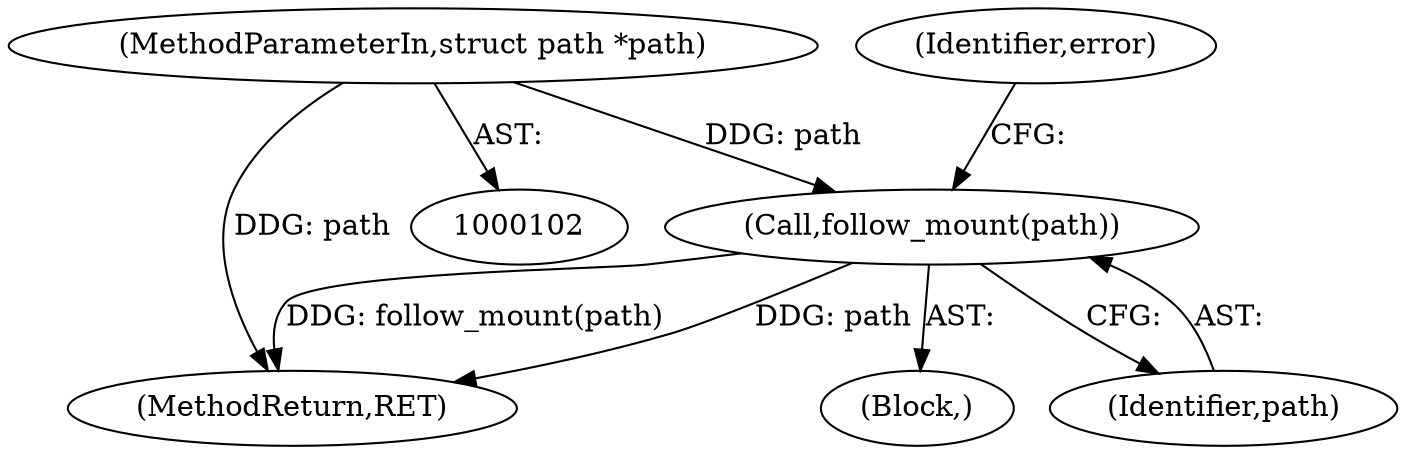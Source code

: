 digraph "0_linux_295dc39d941dc2ae53d5c170365af4c9d5c16212@pointer" {
"1000289" [label="(Call,follow_mount(path))"];
"1000104" [label="(MethodParameterIn,struct path *path)"];
"1000299" [label="(MethodReturn,RET)"];
"1000105" [label="(Block,)"];
"1000104" [label="(MethodParameterIn,struct path *path)"];
"1000289" [label="(Call,follow_mount(path))"];
"1000290" [label="(Identifier,path)"];
"1000292" [label="(Identifier,error)"];
"1000289" -> "1000105"  [label="AST: "];
"1000289" -> "1000290"  [label="CFG: "];
"1000290" -> "1000289"  [label="AST: "];
"1000292" -> "1000289"  [label="CFG: "];
"1000289" -> "1000299"  [label="DDG: path"];
"1000289" -> "1000299"  [label="DDG: follow_mount(path)"];
"1000104" -> "1000289"  [label="DDG: path"];
"1000104" -> "1000102"  [label="AST: "];
"1000104" -> "1000299"  [label="DDG: path"];
}
